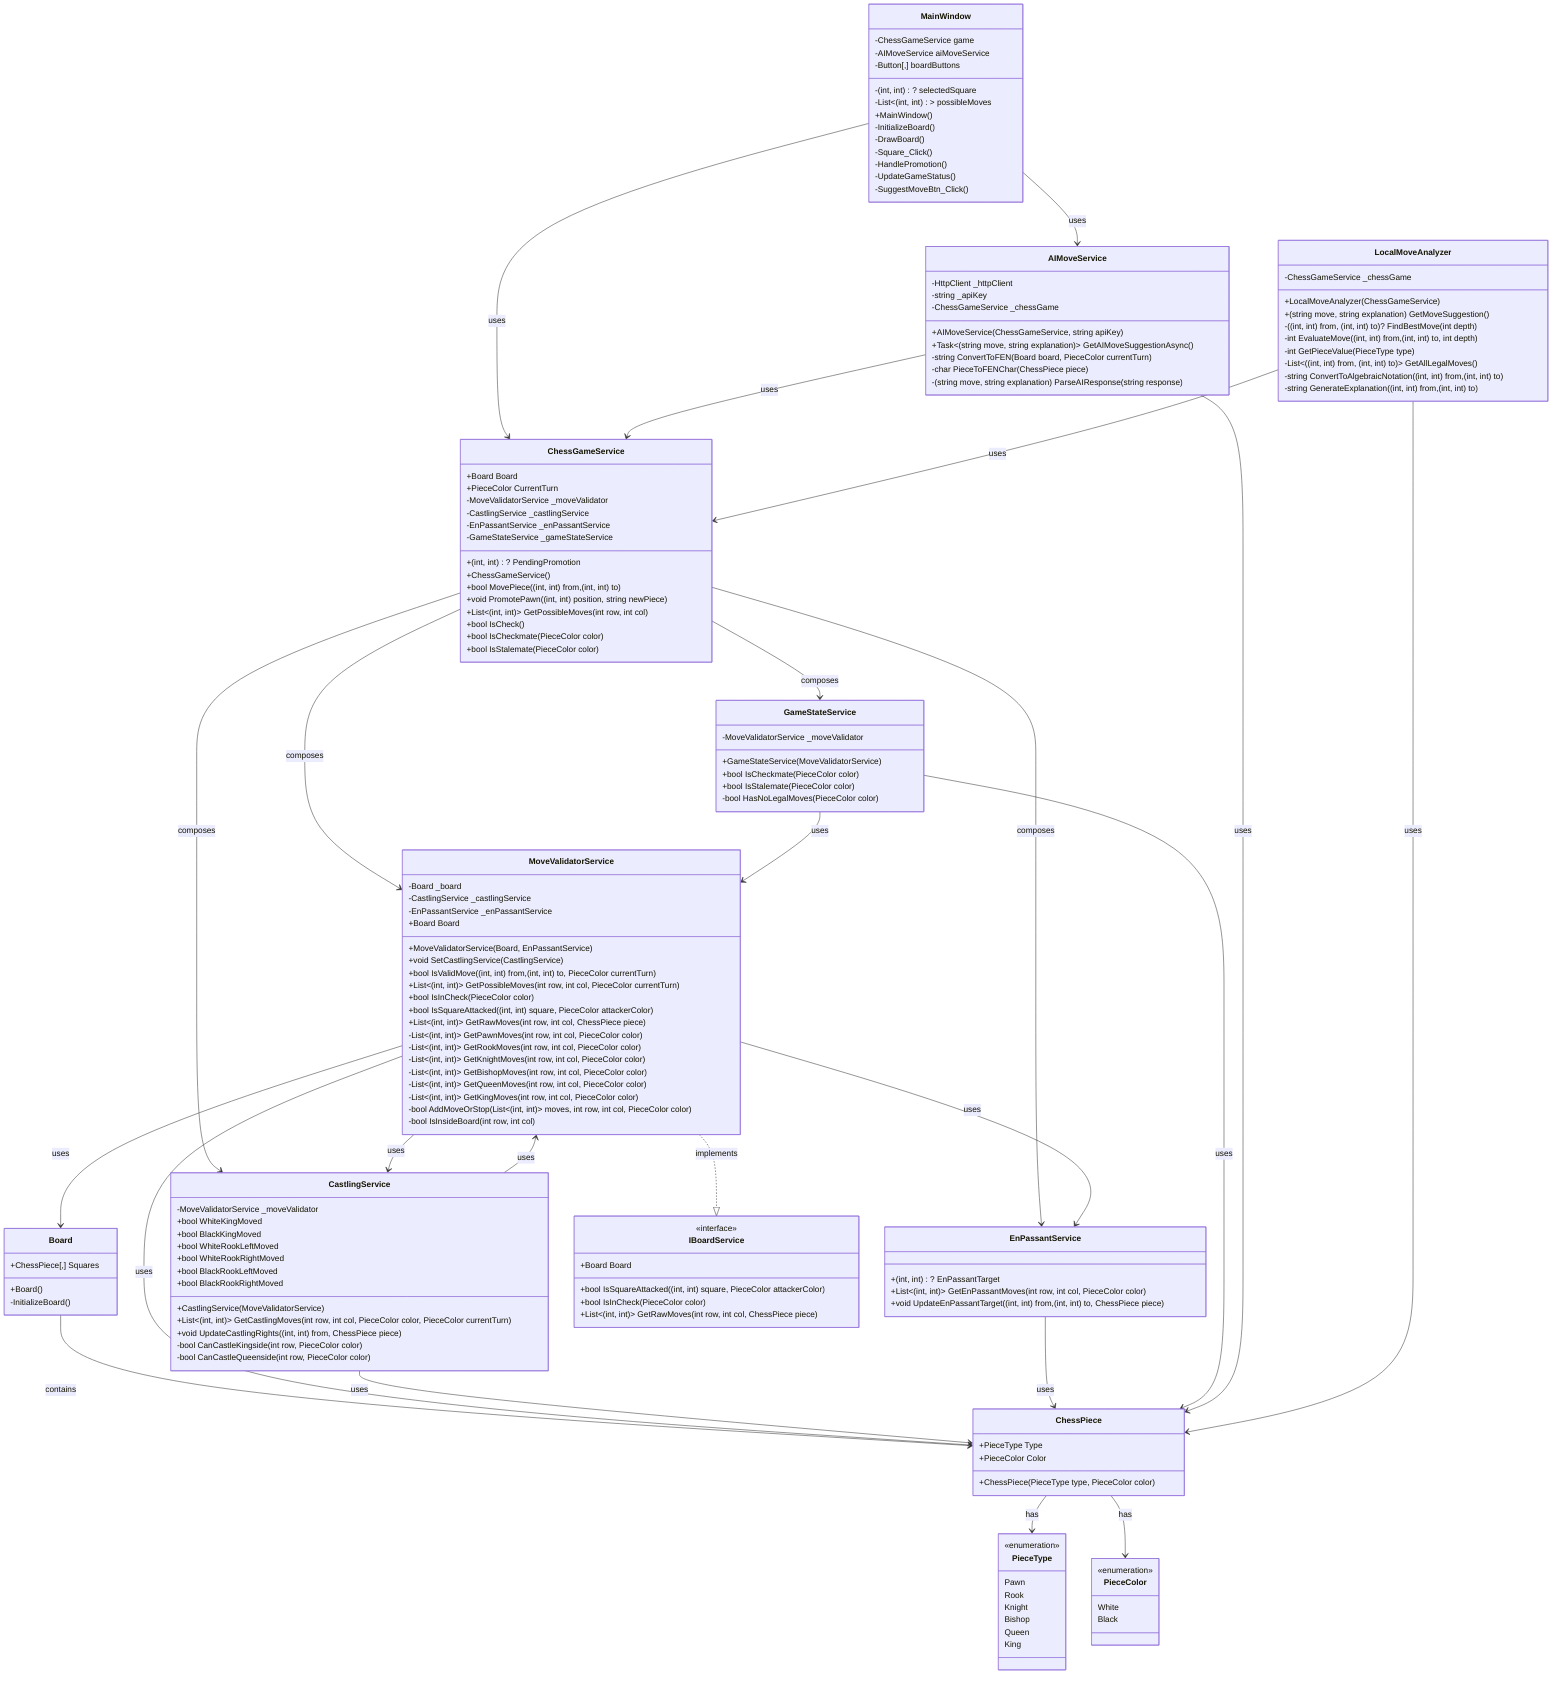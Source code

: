 ---
config:
  theme: mc
---
classDiagram
    class MainWindow {
        -ChessGameService game
        -AIMoveService aiMoveService
        -Button[,] boardButtons
        -(int, int)? selectedSquare
        -List<(int, int)> possibleMoves
        +MainWindow()
        -InitializeBoard()
        -DrawBoard()
        -Square_Click()
        -HandlePromotion()
        -UpdateGameStatus()
        -SuggestMoveBtn_Click()
    }
    class ChessGameService {
        +Board Board
        +PieceColor CurrentTurn
        +(int, int)? PendingPromotion
        -MoveValidatorService _moveValidator
        -CastlingService _castlingService
        -EnPassantService _enPassantService
        -GameStateService _gameStateService
        +ChessGameService()
        +bool MovePiece((int, int) from, (int, int) to)
        +void PromotePawn((int, int) position, string newPiece)
        +List<(int, int)> GetPossibleMoves(int row, int col)
        +bool IsCheck()
        +bool IsCheckmate(PieceColor color)
        +bool IsStalemate(PieceColor color)
    }
    class MoveValidatorService {
        -Board _board
        -CastlingService _castlingService
        -EnPassantService _enPassantService
        +Board Board
        +MoveValidatorService(Board, EnPassantService)
        +void SetCastlingService(CastlingService)
        +bool IsValidMove((int, int) from, (int, int) to, PieceColor currentTurn)
        +List<(int, int)> GetPossibleMoves(int row, int col, PieceColor currentTurn)
        +bool IsInCheck(PieceColor color)
        +bool IsSquareAttacked((int, int) square, PieceColor attackerColor)
        +List<(int, int)> GetRawMoves(int row, int col, ChessPiece piece)
        -List<(int, int)> GetPawnMoves(int row, int col, PieceColor color)
        -List<(int, int)> GetRookMoves(int row, int col, PieceColor color)
        -List<(int, int)> GetKnightMoves(int row, int col, PieceColor color)
        -List<(int, int)> GetBishopMoves(int row, int col, PieceColor color)
        -List<(int, int)> GetQueenMoves(int row, int col, PieceColor color)
        -List<(int, int)> GetKingMoves(int row, int col, PieceColor color)
        -bool AddMoveOrStop(List<(int, int)> moves, int row, int col, PieceColor color)
        -bool IsInsideBoard(int row, int col)
    }
    class CastlingService {
        -MoveValidatorService _moveValidator
        +bool WhiteKingMoved
        +bool BlackKingMoved
        +bool WhiteRookLeftMoved
        +bool WhiteRookRightMoved
        +bool BlackRookLeftMoved
        +bool BlackRookRightMoved
        +CastlingService(MoveValidatorService)
        +List<(int, int)> GetCastlingMoves(int row, int col, PieceColor color, PieceColor currentTurn)
        +void UpdateCastlingRights((int, int) from, ChessPiece piece)
        -bool CanCastleKingside(int row, PieceColor color)
        -bool CanCastleQueenside(int row, PieceColor color)
    }
    class EnPassantService {
        +(int, int)? EnPassantTarget
        +List<(int, int)> GetEnPassantMoves(int row, int col, PieceColor color)
        +void UpdateEnPassantTarget((int, int) from, (int, int) to, ChessPiece piece)
    }
    class GameStateService {
        -MoveValidatorService _moveValidator
        +GameStateService(MoveValidatorService)
        +bool IsCheckmate(PieceColor color)
        +bool IsStalemate(PieceColor color)
        -bool HasNoLegalMoves(PieceColor color)
    }
    class AIMoveService {
        -HttpClient _httpClient
        -string _apiKey
        -ChessGameService _chessGame
        +AIMoveService(ChessGameService, string apiKey)
        +Task<(string move, string explanation)> GetAIMoveSuggestionAsync()
        -string ConvertToFEN(Board board, PieceColor currentTurn)
        -char PieceToFENChar(ChessPiece piece)
        -(string move, string explanation) ParseAIResponse(string response)
    }
    class LocalMoveAnalyzer {
        -ChessGameService _chessGame
        +LocalMoveAnalyzer(ChessGameService)
        +(string move, string explanation) GetMoveSuggestion()
        -((int, int) from, (int, int) to)? FindBestMove(int depth)
        -int EvaluateMove((int, int) from, (int, int) to, int depth)
        -int GetPieceValue(PieceType type)
        -List<((int, int) from, (int, int) to)> GetAllLegalMoves()
        -string ConvertToAlgebraicNotation((int, int) from, (int, int) to)
        -string GenerateExplanation((int, int) from, (int, int) to)
    }
    class Board {
        +ChessPiece[,] Squares
        +Board()
        -InitializeBoard()
    }
    class ChessPiece {
        +PieceType Type
        +PieceColor Color
        +ChessPiece(PieceType type, PieceColor color)
    }
    class PieceType {
        <<enumeration>>
        Pawn
        Rook
        Knight
        Bishop
        Queen
        King
    }
    class PieceColor {
        <<enumeration>>
        White
        Black
    }
    class IBoardService {
        <<interface>>
        +Board Board
        +bool IsSquareAttacked((int, int) square, PieceColor attackerColor)
        +bool IsInCheck(PieceColor color)
        +List<(int, int)> GetRawMoves(int row, int col, ChessPiece piece)
    }
    MainWindow --> ChessGameService : uses
    MainWindow --> AIMoveService : uses
    ChessGameService --> MoveValidatorService : composes
    ChessGameService --> CastlingService : composes
    ChessGameService --> EnPassantService : composes
    ChessGameService --> GameStateService : composes
    MoveValidatorService --> Board : uses
    MoveValidatorService --> CastlingService : uses
    MoveValidatorService --> EnPassantService : uses
    CastlingService --> MoveValidatorService : uses
    GameStateService --> MoveValidatorService : uses
    AIMoveService --> ChessGameService : uses
    LocalMoveAnalyzer --> ChessGameService : uses
    MoveValidatorService ..|> IBoardService : implements
    Board --> ChessPiece : contains
    ChessPiece --> PieceType : has
    ChessPiece --> PieceColor : has
    MoveValidatorService --> ChessPiece : uses
    CastlingService --> ChessPiece : uses
    EnPassantService --> ChessPiece : uses
    GameStateService --> ChessPiece : uses
    AIMoveService --> ChessPiece : uses
    LocalMoveAnalyzer --> ChessPiece : uses